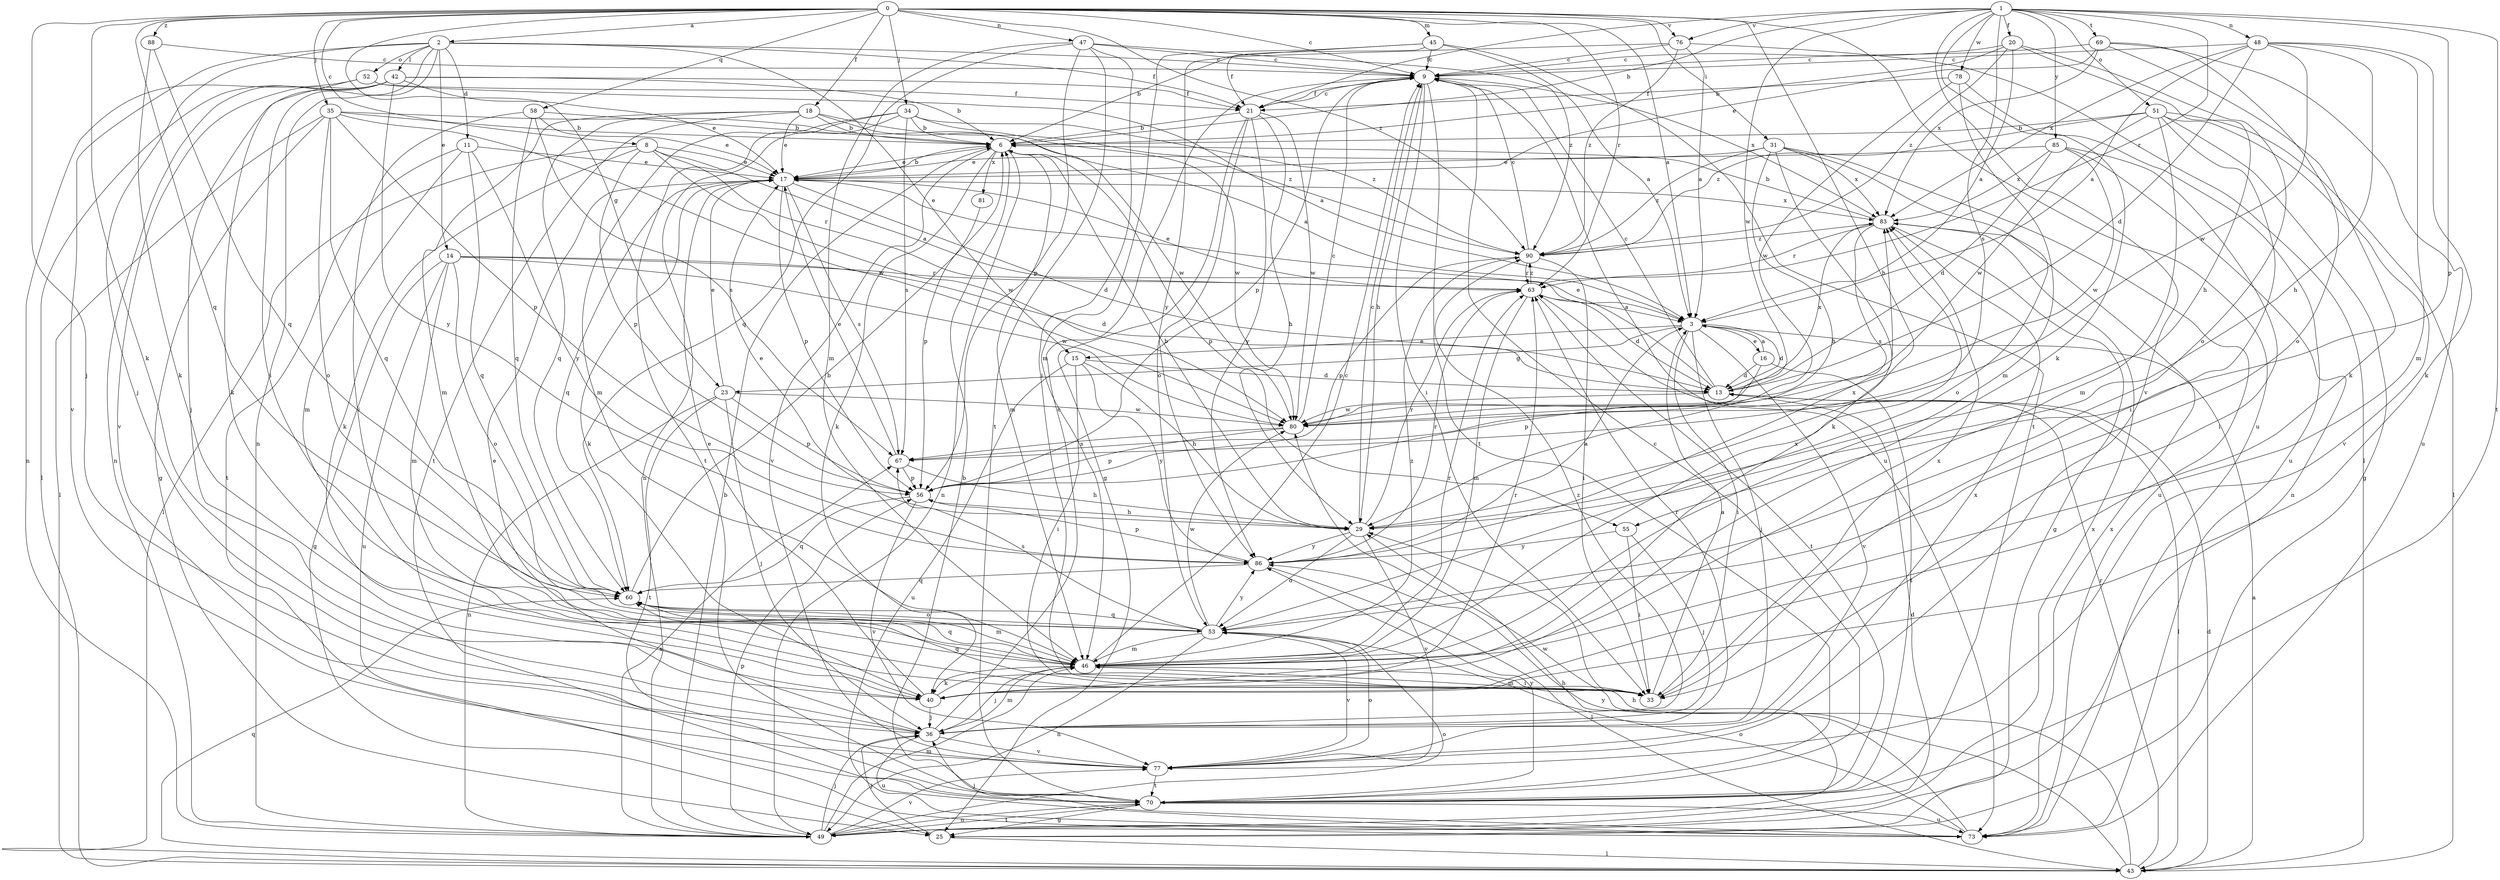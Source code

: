 strict digraph  {
0;
1;
2;
3;
6;
8;
9;
11;
13;
14;
15;
16;
17;
18;
20;
21;
23;
25;
29;
31;
33;
34;
35;
36;
40;
42;
43;
45;
46;
47;
48;
49;
51;
52;
53;
55;
56;
58;
60;
63;
67;
69;
70;
73;
76;
77;
78;
80;
81;
83;
85;
86;
88;
90;
0 -> 2  [label=a];
0 -> 3  [label=a];
0 -> 8  [label=c];
0 -> 9  [label=c];
0 -> 18  [label=f];
0 -> 23  [label=g];
0 -> 29  [label=h];
0 -> 31  [label=i];
0 -> 34  [label=j];
0 -> 35  [label=j];
0 -> 36  [label=j];
0 -> 40  [label=k];
0 -> 45  [label=m];
0 -> 47  [label=n];
0 -> 58  [label=q];
0 -> 60  [label=q];
0 -> 63  [label=r];
0 -> 73  [label=u];
0 -> 76  [label=v];
0 -> 88  [label=z];
0 -> 90  [label=z];
1 -> 6  [label=b];
1 -> 20  [label=f];
1 -> 21  [label=f];
1 -> 40  [label=k];
1 -> 48  [label=n];
1 -> 51  [label=o];
1 -> 55  [label=p];
1 -> 63  [label=r];
1 -> 67  [label=s];
1 -> 69  [label=t];
1 -> 70  [label=t];
1 -> 76  [label=v];
1 -> 77  [label=v];
1 -> 78  [label=w];
1 -> 80  [label=w];
1 -> 85  [label=y];
2 -> 9  [label=c];
2 -> 11  [label=d];
2 -> 14  [label=e];
2 -> 15  [label=e];
2 -> 21  [label=f];
2 -> 33  [label=i];
2 -> 36  [label=j];
2 -> 42  [label=l];
2 -> 49  [label=n];
2 -> 52  [label=o];
2 -> 77  [label=v];
3 -> 13  [label=d];
3 -> 15  [label=e];
3 -> 16  [label=e];
3 -> 23  [label=g];
3 -> 33  [label=i];
3 -> 36  [label=j];
3 -> 77  [label=v];
6 -> 17  [label=e];
6 -> 40  [label=k];
6 -> 46  [label=m];
6 -> 49  [label=n];
6 -> 55  [label=p];
6 -> 77  [label=v];
6 -> 81  [label=x];
8 -> 3  [label=a];
8 -> 17  [label=e];
8 -> 40  [label=k];
8 -> 43  [label=l];
8 -> 56  [label=p];
8 -> 63  [label=r];
8 -> 80  [label=w];
9 -> 21  [label=f];
9 -> 29  [label=h];
9 -> 33  [label=i];
9 -> 56  [label=p];
9 -> 70  [label=t];
9 -> 73  [label=u];
9 -> 83  [label=x];
11 -> 17  [label=e];
11 -> 46  [label=m];
11 -> 60  [label=q];
11 -> 70  [label=t];
11 -> 86  [label=y];
13 -> 9  [label=c];
13 -> 17  [label=e];
13 -> 43  [label=l];
13 -> 80  [label=w];
13 -> 83  [label=x];
14 -> 13  [label=d];
14 -> 25  [label=g];
14 -> 46  [label=m];
14 -> 53  [label=o];
14 -> 63  [label=r];
14 -> 73  [label=u];
14 -> 80  [label=w];
15 -> 13  [label=d];
15 -> 29  [label=h];
15 -> 33  [label=i];
15 -> 73  [label=u];
15 -> 86  [label=y];
16 -> 3  [label=a];
16 -> 13  [label=d];
16 -> 56  [label=p];
16 -> 70  [label=t];
17 -> 6  [label=b];
17 -> 13  [label=d];
17 -> 40  [label=k];
17 -> 56  [label=p];
17 -> 60  [label=q];
17 -> 67  [label=s];
17 -> 83  [label=x];
18 -> 6  [label=b];
18 -> 17  [label=e];
18 -> 46  [label=m];
18 -> 60  [label=q];
18 -> 70  [label=t];
18 -> 80  [label=w];
18 -> 90  [label=z];
20 -> 3  [label=a];
20 -> 6  [label=b];
20 -> 9  [label=c];
20 -> 29  [label=h];
20 -> 53  [label=o];
20 -> 90  [label=z];
21 -> 6  [label=b];
21 -> 9  [label=c];
21 -> 25  [label=g];
21 -> 29  [label=h];
21 -> 53  [label=o];
21 -> 80  [label=w];
21 -> 86  [label=y];
23 -> 17  [label=e];
23 -> 36  [label=j];
23 -> 49  [label=n];
23 -> 56  [label=p];
23 -> 70  [label=t];
23 -> 80  [label=w];
25 -> 36  [label=j];
25 -> 43  [label=l];
29 -> 6  [label=b];
29 -> 9  [label=c];
29 -> 17  [label=e];
29 -> 53  [label=o];
29 -> 63  [label=r];
29 -> 77  [label=v];
29 -> 86  [label=y];
31 -> 17  [label=e];
31 -> 29  [label=h];
31 -> 40  [label=k];
31 -> 53  [label=o];
31 -> 73  [label=u];
31 -> 83  [label=x];
31 -> 90  [label=z];
33 -> 3  [label=a];
33 -> 46  [label=m];
33 -> 60  [label=q];
33 -> 83  [label=x];
34 -> 6  [label=b];
34 -> 46  [label=m];
34 -> 49  [label=n];
34 -> 67  [label=s];
34 -> 70  [label=t];
34 -> 80  [label=w];
34 -> 90  [label=z];
35 -> 3  [label=a];
35 -> 6  [label=b];
35 -> 25  [label=g];
35 -> 43  [label=l];
35 -> 53  [label=o];
35 -> 56  [label=p];
35 -> 60  [label=q];
35 -> 80  [label=w];
36 -> 9  [label=c];
36 -> 17  [label=e];
36 -> 46  [label=m];
36 -> 63  [label=r];
36 -> 73  [label=u];
36 -> 77  [label=v];
36 -> 90  [label=z];
40 -> 17  [label=e];
40 -> 36  [label=j];
40 -> 63  [label=r];
42 -> 6  [label=b];
42 -> 17  [label=e];
42 -> 21  [label=f];
42 -> 36  [label=j];
42 -> 43  [label=l];
42 -> 49  [label=n];
42 -> 77  [label=v];
42 -> 86  [label=y];
43 -> 3  [label=a];
43 -> 13  [label=d];
43 -> 29  [label=h];
43 -> 60  [label=q];
43 -> 63  [label=r];
43 -> 80  [label=w];
45 -> 3  [label=a];
45 -> 9  [label=c];
45 -> 21  [label=f];
45 -> 46  [label=m];
45 -> 70  [label=t];
45 -> 86  [label=y];
46 -> 9  [label=c];
46 -> 33  [label=i];
46 -> 36  [label=j];
46 -> 40  [label=k];
46 -> 60  [label=q];
46 -> 63  [label=r];
46 -> 83  [label=x];
46 -> 90  [label=z];
47 -> 9  [label=c];
47 -> 33  [label=i];
47 -> 46  [label=m];
47 -> 56  [label=p];
47 -> 60  [label=q];
47 -> 70  [label=t];
47 -> 90  [label=z];
48 -> 3  [label=a];
48 -> 9  [label=c];
48 -> 13  [label=d];
48 -> 29  [label=h];
48 -> 40  [label=k];
48 -> 46  [label=m];
48 -> 80  [label=w];
48 -> 83  [label=x];
49 -> 6  [label=b];
49 -> 13  [label=d];
49 -> 29  [label=h];
49 -> 36  [label=j];
49 -> 46  [label=m];
49 -> 53  [label=o];
49 -> 56  [label=p];
49 -> 67  [label=s];
49 -> 70  [label=t];
49 -> 77  [label=v];
49 -> 83  [label=x];
51 -> 6  [label=b];
51 -> 25  [label=g];
51 -> 33  [label=i];
51 -> 43  [label=l];
51 -> 46  [label=m];
51 -> 77  [label=v];
51 -> 80  [label=w];
51 -> 90  [label=z];
52 -> 3  [label=a];
52 -> 21  [label=f];
52 -> 40  [label=k];
52 -> 49  [label=n];
53 -> 46  [label=m];
53 -> 49  [label=n];
53 -> 60  [label=q];
53 -> 67  [label=s];
53 -> 77  [label=v];
53 -> 80  [label=w];
53 -> 86  [label=y];
55 -> 33  [label=i];
55 -> 36  [label=j];
55 -> 86  [label=y];
56 -> 29  [label=h];
56 -> 60  [label=q];
56 -> 77  [label=v];
58 -> 6  [label=b];
58 -> 17  [label=e];
58 -> 33  [label=i];
58 -> 60  [label=q];
58 -> 67  [label=s];
60 -> 6  [label=b];
60 -> 46  [label=m];
60 -> 53  [label=o];
63 -> 3  [label=a];
63 -> 13  [label=d];
63 -> 17  [label=e];
63 -> 46  [label=m];
63 -> 70  [label=t];
63 -> 90  [label=z];
67 -> 17  [label=e];
67 -> 29  [label=h];
67 -> 56  [label=p];
69 -> 9  [label=c];
69 -> 17  [label=e];
69 -> 40  [label=k];
69 -> 53  [label=o];
69 -> 73  [label=u];
69 -> 83  [label=x];
70 -> 6  [label=b];
70 -> 9  [label=c];
70 -> 25  [label=g];
70 -> 49  [label=n];
70 -> 73  [label=u];
70 -> 86  [label=y];
73 -> 36  [label=j];
73 -> 53  [label=o];
73 -> 83  [label=x];
73 -> 86  [label=y];
76 -> 3  [label=a];
76 -> 6  [label=b];
76 -> 9  [label=c];
76 -> 43  [label=l];
76 -> 90  [label=z];
77 -> 53  [label=o];
77 -> 70  [label=t];
77 -> 83  [label=x];
78 -> 21  [label=f];
78 -> 46  [label=m];
78 -> 73  [label=u];
78 -> 80  [label=w];
80 -> 9  [label=c];
80 -> 56  [label=p];
80 -> 67  [label=s];
81 -> 56  [label=p];
83 -> 6  [label=b];
83 -> 25  [label=g];
83 -> 63  [label=r];
83 -> 67  [label=s];
83 -> 90  [label=z];
85 -> 13  [label=d];
85 -> 17  [label=e];
85 -> 33  [label=i];
85 -> 49  [label=n];
85 -> 80  [label=w];
85 -> 83  [label=x];
86 -> 3  [label=a];
86 -> 43  [label=l];
86 -> 56  [label=p];
86 -> 60  [label=q];
86 -> 63  [label=r];
86 -> 83  [label=x];
88 -> 9  [label=c];
88 -> 40  [label=k];
88 -> 60  [label=q];
90 -> 9  [label=c];
90 -> 33  [label=i];
90 -> 56  [label=p];
90 -> 63  [label=r];
}
